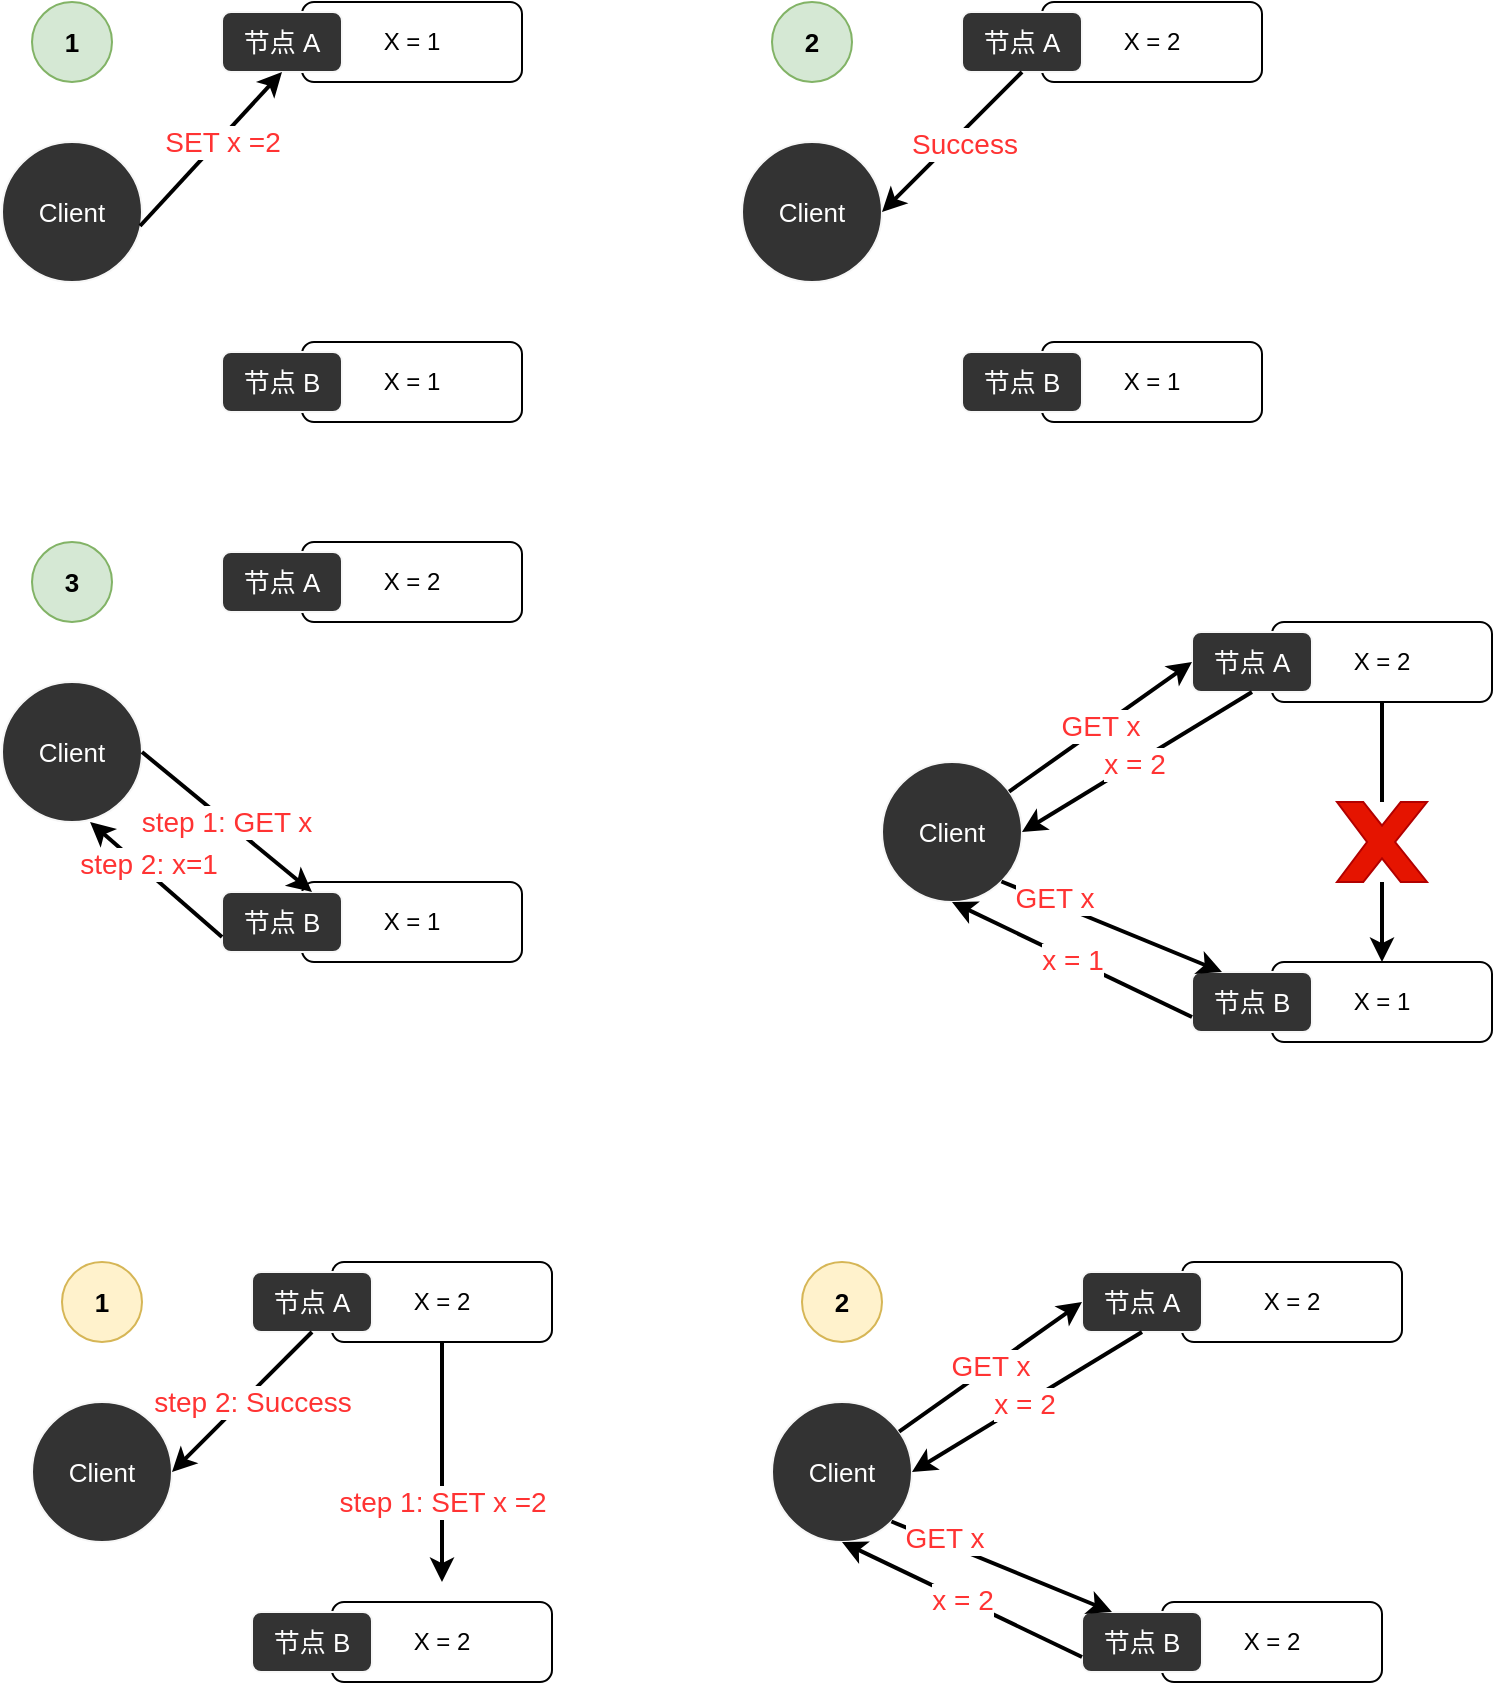 <mxfile version="16.0.0" type="github">
  <diagram id="8R22hfhirngRWqFtWf2z" name="Page-1">
    <mxGraphModel dx="1426" dy="792" grid="1" gridSize="10" guides="1" tooltips="1" connect="1" arrows="1" fold="1" page="1" pageScale="1" pageWidth="827" pageHeight="1169" math="0" shadow="0">
      <root>
        <mxCell id="0" />
        <mxCell id="1" parent="0" />
        <mxCell id="hJ7MZqbU1TOxmJs2J5Ed-1" value="X = 1" style="rounded=1;whiteSpace=wrap;html=1;" vertex="1" parent="1">
          <mxGeometry x="160" y="50" width="110" height="40" as="geometry" />
        </mxCell>
        <mxCell id="hJ7MZqbU1TOxmJs2J5Ed-2" value="节点 A" style="rounded=1;whiteSpace=wrap;html=1;fillColor=#333333;strokeColor=#F7F7F7;fontColor=#FFFFFF;fontSize=13;" vertex="1" parent="1">
          <mxGeometry x="120" y="55" width="60" height="30" as="geometry" />
        </mxCell>
        <mxCell id="hJ7MZqbU1TOxmJs2J5Ed-3" value="X = 1" style="rounded=1;whiteSpace=wrap;html=1;" vertex="1" parent="1">
          <mxGeometry x="160" y="220" width="110" height="40" as="geometry" />
        </mxCell>
        <mxCell id="hJ7MZqbU1TOxmJs2J5Ed-4" value="节点 B" style="rounded=1;whiteSpace=wrap;html=1;fillColor=#333333;strokeColor=#F7F7F7;fontColor=#FFFFFF;fontSize=13;" vertex="1" parent="1">
          <mxGeometry x="120" y="225" width="60" height="30" as="geometry" />
        </mxCell>
        <mxCell id="hJ7MZqbU1TOxmJs2J5Ed-5" value="Client" style="ellipse;whiteSpace=wrap;html=1;aspect=fixed;fontSize=13;fontColor=#FFFFFF;strokeColor=#F7F7F7;fillColor=#333333;" vertex="1" parent="1">
          <mxGeometry x="10" y="120" width="70" height="70" as="geometry" />
        </mxCell>
        <mxCell id="hJ7MZqbU1TOxmJs2J5Ed-7" value="X = 2" style="rounded=1;whiteSpace=wrap;html=1;" vertex="1" parent="1">
          <mxGeometry x="530" y="50" width="110" height="40" as="geometry" />
        </mxCell>
        <mxCell id="hJ7MZqbU1TOxmJs2J5Ed-8" value="节点 A" style="rounded=1;whiteSpace=wrap;html=1;fillColor=#333333;strokeColor=#F7F7F7;fontColor=#FFFFFF;fontSize=13;" vertex="1" parent="1">
          <mxGeometry x="490" y="55" width="60" height="30" as="geometry" />
        </mxCell>
        <mxCell id="hJ7MZqbU1TOxmJs2J5Ed-9" value="X = 1" style="rounded=1;whiteSpace=wrap;html=1;" vertex="1" parent="1">
          <mxGeometry x="530" y="220" width="110" height="40" as="geometry" />
        </mxCell>
        <mxCell id="hJ7MZqbU1TOxmJs2J5Ed-10" value="节点 B" style="rounded=1;whiteSpace=wrap;html=1;fillColor=#333333;strokeColor=#F7F7F7;fontColor=#FFFFFF;fontSize=13;" vertex="1" parent="1">
          <mxGeometry x="490" y="225" width="60" height="30" as="geometry" />
        </mxCell>
        <mxCell id="hJ7MZqbU1TOxmJs2J5Ed-11" value="Client" style="ellipse;whiteSpace=wrap;html=1;aspect=fixed;fontSize=13;fontColor=#FFFFFF;strokeColor=#F7F7F7;fillColor=#333333;" vertex="1" parent="1">
          <mxGeometry x="380" y="120" width="70" height="70" as="geometry" />
        </mxCell>
        <mxCell id="hJ7MZqbU1TOxmJs2J5Ed-12" value="1" style="ellipse;whiteSpace=wrap;html=1;aspect=fixed;fontSize=13;strokeColor=#82b366;fillColor=#d5e8d4;fontStyle=1" vertex="1" parent="1">
          <mxGeometry x="25" y="50" width="40" height="40" as="geometry" />
        </mxCell>
        <mxCell id="hJ7MZqbU1TOxmJs2J5Ed-13" value="2" style="ellipse;whiteSpace=wrap;html=1;aspect=fixed;fontSize=13;strokeColor=#82b366;fillColor=#d5e8d4;fontStyle=1" vertex="1" parent="1">
          <mxGeometry x="395" y="50" width="40" height="40" as="geometry" />
        </mxCell>
        <mxCell id="hJ7MZqbU1TOxmJs2J5Ed-14" value="X = 2" style="rounded=1;whiteSpace=wrap;html=1;" vertex="1" parent="1">
          <mxGeometry x="160" y="320" width="110" height="40" as="geometry" />
        </mxCell>
        <mxCell id="hJ7MZqbU1TOxmJs2J5Ed-15" value="节点 A" style="rounded=1;whiteSpace=wrap;html=1;fillColor=#333333;strokeColor=#F7F7F7;fontColor=#FFFFFF;fontSize=13;" vertex="1" parent="1">
          <mxGeometry x="120" y="325" width="60" height="30" as="geometry" />
        </mxCell>
        <mxCell id="hJ7MZqbU1TOxmJs2J5Ed-16" value="X = 1" style="rounded=1;whiteSpace=wrap;html=1;" vertex="1" parent="1">
          <mxGeometry x="160" y="490" width="110" height="40" as="geometry" />
        </mxCell>
        <mxCell id="hJ7MZqbU1TOxmJs2J5Ed-17" value="节点 B" style="rounded=1;whiteSpace=wrap;html=1;fillColor=#333333;strokeColor=#F7F7F7;fontColor=#FFFFFF;fontSize=13;" vertex="1" parent="1">
          <mxGeometry x="120" y="495" width="60" height="30" as="geometry" />
        </mxCell>
        <mxCell id="hJ7MZqbU1TOxmJs2J5Ed-18" value="Client" style="ellipse;whiteSpace=wrap;html=1;aspect=fixed;fontSize=13;fontColor=#FFFFFF;strokeColor=#F7F7F7;fillColor=#333333;" vertex="1" parent="1">
          <mxGeometry x="10" y="390" width="70" height="70" as="geometry" />
        </mxCell>
        <mxCell id="hJ7MZqbU1TOxmJs2J5Ed-24" value="3" style="ellipse;whiteSpace=wrap;html=1;aspect=fixed;fontSize=13;strokeColor=#82b366;fillColor=#d5e8d4;fontStyle=1" vertex="1" parent="1">
          <mxGeometry x="25" y="320" width="40" height="40" as="geometry" />
        </mxCell>
        <mxCell id="hJ7MZqbU1TOxmJs2J5Ed-28" value="" style="endArrow=classic;html=1;rounded=0;fontSize=13;fontColor=#FFFFFF;strokeWidth=2;exitX=0.986;exitY=0.6;exitDx=0;exitDy=0;exitPerimeter=0;entryX=0.5;entryY=1;entryDx=0;entryDy=0;" edge="1" parent="1" source="hJ7MZqbU1TOxmJs2J5Ed-5" target="hJ7MZqbU1TOxmJs2J5Ed-2">
          <mxGeometry width="50" height="50" relative="1" as="geometry">
            <mxPoint x="50" y="290" as="sourcePoint" />
            <mxPoint x="120" y="140" as="targetPoint" />
          </mxGeometry>
        </mxCell>
        <mxCell id="hJ7MZqbU1TOxmJs2J5Ed-29" value="SET x =2" style="edgeLabel;html=1;align=center;verticalAlign=middle;resizable=0;points=[];fontSize=14;fontColor=#FF3333;" vertex="1" connectable="0" parent="hJ7MZqbU1TOxmJs2J5Ed-28">
          <mxGeometry x="0.218" y="3" relative="1" as="geometry">
            <mxPoint y="7" as="offset" />
          </mxGeometry>
        </mxCell>
        <mxCell id="hJ7MZqbU1TOxmJs2J5Ed-30" value="" style="endArrow=classic;html=1;rounded=0;fontSize=13;fontColor=#FF3333;strokeWidth=2;exitX=0.5;exitY=1;exitDx=0;exitDy=0;entryX=1;entryY=0.5;entryDx=0;entryDy=0;" edge="1" parent="1" source="hJ7MZqbU1TOxmJs2J5Ed-8" target="hJ7MZqbU1TOxmJs2J5Ed-11">
          <mxGeometry width="50" height="50" relative="1" as="geometry">
            <mxPoint x="410" y="440" as="sourcePoint" />
            <mxPoint x="460" y="390" as="targetPoint" />
          </mxGeometry>
        </mxCell>
        <mxCell id="hJ7MZqbU1TOxmJs2J5Ed-31" value="Success" style="edgeLabel;html=1;align=center;verticalAlign=middle;resizable=0;points=[];fontSize=14;fontColor=#FF3333;" vertex="1" connectable="0" parent="hJ7MZqbU1TOxmJs2J5Ed-30">
          <mxGeometry x="0.271" y="4" relative="1" as="geometry">
            <mxPoint x="12" y="-12" as="offset" />
          </mxGeometry>
        </mxCell>
        <mxCell id="hJ7MZqbU1TOxmJs2J5Ed-32" value="step 1: GET x" style="endArrow=classic;html=1;rounded=0;fontSize=14;fontColor=#FF3333;strokeWidth=2;exitX=1;exitY=0.5;exitDx=0;exitDy=0;entryX=0.75;entryY=0;entryDx=0;entryDy=0;" edge="1" parent="1" source="hJ7MZqbU1TOxmJs2J5Ed-18" target="hJ7MZqbU1TOxmJs2J5Ed-17">
          <mxGeometry width="50" height="50" relative="1" as="geometry">
            <mxPoint x="300" y="470" as="sourcePoint" />
            <mxPoint x="350" y="420" as="targetPoint" />
          </mxGeometry>
        </mxCell>
        <mxCell id="hJ7MZqbU1TOxmJs2J5Ed-33" value="" style="endArrow=classic;html=1;rounded=0;fontSize=14;fontColor=#FF3333;strokeWidth=2;exitX=0;exitY=0.75;exitDx=0;exitDy=0;entryX=0.629;entryY=1;entryDx=0;entryDy=0;entryPerimeter=0;" edge="1" parent="1" source="hJ7MZqbU1TOxmJs2J5Ed-17" target="hJ7MZqbU1TOxmJs2J5Ed-18">
          <mxGeometry width="50" height="50" relative="1" as="geometry">
            <mxPoint x="70" y="630" as="sourcePoint" />
            <mxPoint x="120" y="580" as="targetPoint" />
          </mxGeometry>
        </mxCell>
        <mxCell id="hJ7MZqbU1TOxmJs2J5Ed-34" value="step 2: x=1" style="edgeLabel;html=1;align=center;verticalAlign=middle;resizable=0;points=[];fontSize=14;fontColor=#FF3333;" vertex="1" connectable="0" parent="hJ7MZqbU1TOxmJs2J5Ed-33">
          <mxGeometry x="0.185" y="-3" relative="1" as="geometry">
            <mxPoint as="offset" />
          </mxGeometry>
        </mxCell>
        <mxCell id="hJ7MZqbU1TOxmJs2J5Ed-35" value="X = 2" style="rounded=1;whiteSpace=wrap;html=1;" vertex="1" parent="1">
          <mxGeometry x="175" y="680" width="110" height="40" as="geometry" />
        </mxCell>
        <mxCell id="hJ7MZqbU1TOxmJs2J5Ed-36" value="节点 A" style="rounded=1;whiteSpace=wrap;html=1;fillColor=#333333;strokeColor=#F7F7F7;fontColor=#FFFFFF;fontSize=13;" vertex="1" parent="1">
          <mxGeometry x="135" y="685" width="60" height="30" as="geometry" />
        </mxCell>
        <mxCell id="hJ7MZqbU1TOxmJs2J5Ed-37" value="X = 2" style="rounded=1;whiteSpace=wrap;html=1;" vertex="1" parent="1">
          <mxGeometry x="175" y="850" width="110" height="40" as="geometry" />
        </mxCell>
        <mxCell id="hJ7MZqbU1TOxmJs2J5Ed-38" value="节点 B" style="rounded=1;whiteSpace=wrap;html=1;fillColor=#333333;strokeColor=#F7F7F7;fontColor=#FFFFFF;fontSize=13;" vertex="1" parent="1">
          <mxGeometry x="135" y="855" width="60" height="30" as="geometry" />
        </mxCell>
        <mxCell id="hJ7MZqbU1TOxmJs2J5Ed-39" value="Client" style="ellipse;whiteSpace=wrap;html=1;aspect=fixed;fontSize=13;fontColor=#FFFFFF;strokeColor=#F7F7F7;fillColor=#333333;" vertex="1" parent="1">
          <mxGeometry x="25" y="750" width="70" height="70" as="geometry" />
        </mxCell>
        <mxCell id="hJ7MZqbU1TOxmJs2J5Ed-40" value="X = 2" style="rounded=1;whiteSpace=wrap;html=1;" vertex="1" parent="1">
          <mxGeometry x="600" y="680" width="110" height="40" as="geometry" />
        </mxCell>
        <mxCell id="hJ7MZqbU1TOxmJs2J5Ed-41" value="节点 A" style="rounded=1;whiteSpace=wrap;html=1;fillColor=#333333;strokeColor=#F7F7F7;fontColor=#FFFFFF;fontSize=13;" vertex="1" parent="1">
          <mxGeometry x="550" y="685" width="60" height="30" as="geometry" />
        </mxCell>
        <mxCell id="hJ7MZqbU1TOxmJs2J5Ed-42" value="X = 2" style="rounded=1;whiteSpace=wrap;html=1;" vertex="1" parent="1">
          <mxGeometry x="590" y="850" width="110" height="40" as="geometry" />
        </mxCell>
        <mxCell id="hJ7MZqbU1TOxmJs2J5Ed-43" value="节点 B" style="rounded=1;whiteSpace=wrap;html=1;fillColor=#333333;strokeColor=#F7F7F7;fontColor=#FFFFFF;fontSize=13;" vertex="1" parent="1">
          <mxGeometry x="550" y="855" width="60" height="30" as="geometry" />
        </mxCell>
        <mxCell id="hJ7MZqbU1TOxmJs2J5Ed-44" value="Client" style="ellipse;whiteSpace=wrap;html=1;aspect=fixed;fontSize=13;fontColor=#FFFFFF;strokeColor=#F7F7F7;fillColor=#333333;" vertex="1" parent="1">
          <mxGeometry x="395" y="750" width="70" height="70" as="geometry" />
        </mxCell>
        <mxCell id="hJ7MZqbU1TOxmJs2J5Ed-45" value="1" style="ellipse;whiteSpace=wrap;html=1;aspect=fixed;fontSize=13;strokeColor=#d6b656;fillColor=#fff2cc;fontStyle=1" vertex="1" parent="1">
          <mxGeometry x="40" y="680" width="40" height="40" as="geometry" />
        </mxCell>
        <mxCell id="hJ7MZqbU1TOxmJs2J5Ed-46" value="2" style="ellipse;whiteSpace=wrap;html=1;aspect=fixed;fontSize=13;strokeColor=#d6b656;fillColor=#fff2cc;fontStyle=1" vertex="1" parent="1">
          <mxGeometry x="410" y="680" width="40" height="40" as="geometry" />
        </mxCell>
        <mxCell id="hJ7MZqbU1TOxmJs2J5Ed-47" value="" style="endArrow=classic;html=1;rounded=0;fontSize=13;fontColor=#FFFFFF;strokeWidth=2;exitX=0.5;exitY=1;exitDx=0;exitDy=0;entryX=1;entryY=0.5;entryDx=0;entryDy=0;" edge="1" parent="1" source="hJ7MZqbU1TOxmJs2J5Ed-36" target="hJ7MZqbU1TOxmJs2J5Ed-39">
          <mxGeometry width="50" height="50" relative="1" as="geometry">
            <mxPoint x="65" y="920" as="sourcePoint" />
            <mxPoint x="94" y="880" as="targetPoint" />
          </mxGeometry>
        </mxCell>
        <mxCell id="hJ7MZqbU1TOxmJs2J5Ed-48" value="step 2: Success" style="edgeLabel;html=1;align=center;verticalAlign=middle;resizable=0;points=[];fontSize=14;fontColor=#FF3333;" vertex="1" connectable="0" parent="hJ7MZqbU1TOxmJs2J5Ed-47">
          <mxGeometry x="0.218" y="3" relative="1" as="geometry">
            <mxPoint x="10" y="-10" as="offset" />
          </mxGeometry>
        </mxCell>
        <mxCell id="hJ7MZqbU1TOxmJs2J5Ed-49" value="" style="endArrow=classic;html=1;rounded=0;fontSize=13;fontColor=#FF3333;strokeWidth=2;exitX=0.5;exitY=1;exitDx=0;exitDy=0;entryX=1;entryY=0.5;entryDx=0;entryDy=0;" edge="1" parent="1" source="hJ7MZqbU1TOxmJs2J5Ed-41" target="hJ7MZqbU1TOxmJs2J5Ed-44">
          <mxGeometry width="50" height="50" relative="1" as="geometry">
            <mxPoint x="470" y="1070" as="sourcePoint" />
            <mxPoint x="510" y="785" as="targetPoint" />
          </mxGeometry>
        </mxCell>
        <mxCell id="hJ7MZqbU1TOxmJs2J5Ed-50" value="x = 2" style="edgeLabel;html=1;align=center;verticalAlign=middle;resizable=0;points=[];fontSize=14;fontColor=#FF3333;" vertex="1" connectable="0" parent="hJ7MZqbU1TOxmJs2J5Ed-49">
          <mxGeometry x="0.271" y="4" relative="1" as="geometry">
            <mxPoint x="12" y="-12" as="offset" />
          </mxGeometry>
        </mxCell>
        <mxCell id="hJ7MZqbU1TOxmJs2J5Ed-51" value="" style="endArrow=classic;html=1;rounded=0;fontSize=14;fontColor=#FF3333;strokeWidth=2;exitX=0.5;exitY=1;exitDx=0;exitDy=0;" edge="1" parent="1" source="hJ7MZqbU1TOxmJs2J5Ed-35">
          <mxGeometry width="50" height="50" relative="1" as="geometry">
            <mxPoint x="240" y="820" as="sourcePoint" />
            <mxPoint x="230" y="840" as="targetPoint" />
          </mxGeometry>
        </mxCell>
        <mxCell id="hJ7MZqbU1TOxmJs2J5Ed-52" value="step 1: SET x =2" style="edgeLabel;html=1;align=center;verticalAlign=middle;resizable=0;points=[];fontSize=14;fontColor=#FF3333;" vertex="1" connectable="0" parent="hJ7MZqbU1TOxmJs2J5Ed-51">
          <mxGeometry x="-0.15" y="3" relative="1" as="geometry">
            <mxPoint x="-3" y="29" as="offset" />
          </mxGeometry>
        </mxCell>
        <mxCell id="hJ7MZqbU1TOxmJs2J5Ed-53" value="x = 2" style="endArrow=classic;html=1;rounded=0;fontSize=14;fontColor=#FF3333;strokeWidth=2;exitX=0;exitY=0.75;exitDx=0;exitDy=0;entryX=0.5;entryY=1;entryDx=0;entryDy=0;" edge="1" parent="1" source="hJ7MZqbU1TOxmJs2J5Ed-43" target="hJ7MZqbU1TOxmJs2J5Ed-44">
          <mxGeometry width="50" height="50" relative="1" as="geometry">
            <mxPoint x="390" y="1010" as="sourcePoint" />
            <mxPoint x="430" y="830" as="targetPoint" />
          </mxGeometry>
        </mxCell>
        <mxCell id="hJ7MZqbU1TOxmJs2J5Ed-54" value="GET x" style="endArrow=classic;html=1;rounded=0;fontSize=14;fontColor=#FF3333;strokeWidth=2;entryX=0;entryY=0.5;entryDx=0;entryDy=0;" edge="1" parent="1" source="hJ7MZqbU1TOxmJs2J5Ed-44" target="hJ7MZqbU1TOxmJs2J5Ed-41">
          <mxGeometry width="50" height="50" relative="1" as="geometry">
            <mxPoint x="510" y="610" as="sourcePoint" />
            <mxPoint x="510" y="700" as="targetPoint" />
          </mxGeometry>
        </mxCell>
        <mxCell id="hJ7MZqbU1TOxmJs2J5Ed-55" value="" style="endArrow=classic;html=1;rounded=0;fontSize=14;fontColor=#FF3333;strokeWidth=2;exitX=1;exitY=1;exitDx=0;exitDy=0;entryX=0.25;entryY=0;entryDx=0;entryDy=0;" edge="1" parent="1" source="hJ7MZqbU1TOxmJs2J5Ed-44" target="hJ7MZqbU1TOxmJs2J5Ed-43">
          <mxGeometry width="50" height="50" relative="1" as="geometry">
            <mxPoint x="640" y="790" as="sourcePoint" />
            <mxPoint x="690" y="740" as="targetPoint" />
          </mxGeometry>
        </mxCell>
        <mxCell id="hJ7MZqbU1TOxmJs2J5Ed-56" value="GET x" style="edgeLabel;html=1;align=center;verticalAlign=middle;resizable=0;points=[];fontSize=14;fontColor=#FF3333;" vertex="1" connectable="0" parent="hJ7MZqbU1TOxmJs2J5Ed-55">
          <mxGeometry x="-0.545" y="2" relative="1" as="geometry">
            <mxPoint as="offset" />
          </mxGeometry>
        </mxCell>
        <mxCell id="hJ7MZqbU1TOxmJs2J5Ed-57" value="X = 2" style="rounded=1;whiteSpace=wrap;html=1;" vertex="1" parent="1">
          <mxGeometry x="645" y="360" width="110" height="40" as="geometry" />
        </mxCell>
        <mxCell id="hJ7MZqbU1TOxmJs2J5Ed-58" value="节点 A" style="rounded=1;whiteSpace=wrap;html=1;fillColor=#333333;strokeColor=#F7F7F7;fontColor=#FFFFFF;fontSize=13;" vertex="1" parent="1">
          <mxGeometry x="605" y="365" width="60" height="30" as="geometry" />
        </mxCell>
        <mxCell id="hJ7MZqbU1TOxmJs2J5Ed-59" value="X = 1" style="rounded=1;whiteSpace=wrap;html=1;" vertex="1" parent="1">
          <mxGeometry x="645" y="530" width="110" height="40" as="geometry" />
        </mxCell>
        <mxCell id="hJ7MZqbU1TOxmJs2J5Ed-60" value="节点 B" style="rounded=1;whiteSpace=wrap;html=1;fillColor=#333333;strokeColor=#F7F7F7;fontColor=#FFFFFF;fontSize=13;" vertex="1" parent="1">
          <mxGeometry x="605" y="535" width="60" height="30" as="geometry" />
        </mxCell>
        <mxCell id="hJ7MZqbU1TOxmJs2J5Ed-61" value="Client" style="ellipse;whiteSpace=wrap;html=1;aspect=fixed;fontSize=13;fontColor=#FFFFFF;strokeColor=#F7F7F7;fillColor=#333333;" vertex="1" parent="1">
          <mxGeometry x="450" y="430" width="70" height="70" as="geometry" />
        </mxCell>
        <mxCell id="hJ7MZqbU1TOxmJs2J5Ed-63" value="" style="endArrow=classic;html=1;rounded=0;fontSize=13;fontColor=#FF3333;strokeWidth=2;exitX=0.5;exitY=1;exitDx=0;exitDy=0;entryX=1;entryY=0.5;entryDx=0;entryDy=0;" edge="1" parent="1" source="hJ7MZqbU1TOxmJs2J5Ed-58" target="hJ7MZqbU1TOxmJs2J5Ed-61">
          <mxGeometry width="50" height="50" relative="1" as="geometry">
            <mxPoint x="525" y="750" as="sourcePoint" />
            <mxPoint x="565" y="465" as="targetPoint" />
          </mxGeometry>
        </mxCell>
        <mxCell id="hJ7MZqbU1TOxmJs2J5Ed-64" value="x = 2" style="edgeLabel;html=1;align=center;verticalAlign=middle;resizable=0;points=[];fontSize=14;fontColor=#FF3333;" vertex="1" connectable="0" parent="hJ7MZqbU1TOxmJs2J5Ed-63">
          <mxGeometry x="0.271" y="4" relative="1" as="geometry">
            <mxPoint x="12" y="-12" as="offset" />
          </mxGeometry>
        </mxCell>
        <mxCell id="hJ7MZqbU1TOxmJs2J5Ed-65" value="x = 1" style="endArrow=classic;html=1;rounded=0;fontSize=14;fontColor=#FF3333;strokeWidth=2;exitX=0;exitY=0.75;exitDx=0;exitDy=0;entryX=0.5;entryY=1;entryDx=0;entryDy=0;" edge="1" parent="1" source="hJ7MZqbU1TOxmJs2J5Ed-60" target="hJ7MZqbU1TOxmJs2J5Ed-61">
          <mxGeometry width="50" height="50" relative="1" as="geometry">
            <mxPoint x="445" y="690" as="sourcePoint" />
            <mxPoint x="485" y="510" as="targetPoint" />
          </mxGeometry>
        </mxCell>
        <mxCell id="hJ7MZqbU1TOxmJs2J5Ed-66" value="GET x" style="endArrow=classic;html=1;rounded=0;fontSize=14;fontColor=#FF3333;strokeWidth=2;entryX=0;entryY=0.5;entryDx=0;entryDy=0;" edge="1" parent="1" source="hJ7MZqbU1TOxmJs2J5Ed-61" target="hJ7MZqbU1TOxmJs2J5Ed-58">
          <mxGeometry width="50" height="50" relative="1" as="geometry">
            <mxPoint x="565" y="290" as="sourcePoint" />
            <mxPoint x="565" y="380" as="targetPoint" />
          </mxGeometry>
        </mxCell>
        <mxCell id="hJ7MZqbU1TOxmJs2J5Ed-67" value="" style="endArrow=classic;html=1;rounded=0;fontSize=14;fontColor=#FF3333;strokeWidth=2;exitX=1;exitY=1;exitDx=0;exitDy=0;entryX=0.25;entryY=0;entryDx=0;entryDy=0;" edge="1" parent="1" source="hJ7MZqbU1TOxmJs2J5Ed-61" target="hJ7MZqbU1TOxmJs2J5Ed-60">
          <mxGeometry width="50" height="50" relative="1" as="geometry">
            <mxPoint x="695" y="470" as="sourcePoint" />
            <mxPoint x="745" y="420" as="targetPoint" />
          </mxGeometry>
        </mxCell>
        <mxCell id="hJ7MZqbU1TOxmJs2J5Ed-68" value="GET x" style="edgeLabel;html=1;align=center;verticalAlign=middle;resizable=0;points=[];fontSize=14;fontColor=#FF3333;" vertex="1" connectable="0" parent="hJ7MZqbU1TOxmJs2J5Ed-67">
          <mxGeometry x="-0.545" y="2" relative="1" as="geometry">
            <mxPoint as="offset" />
          </mxGeometry>
        </mxCell>
        <mxCell id="hJ7MZqbU1TOxmJs2J5Ed-73" value="" style="endArrow=classic;html=1;rounded=0;fontSize=14;fontColor=#FF3333;strokeWidth=2;exitX=0.5;exitY=1;exitDx=0;exitDy=0;entryX=0.5;entryY=0;entryDx=0;entryDy=0;startArrow=none;" edge="1" parent="1" source="hJ7MZqbU1TOxmJs2J5Ed-69" target="hJ7MZqbU1TOxmJs2J5Ed-59">
          <mxGeometry width="50" height="50" relative="1" as="geometry">
            <mxPoint x="510" y="650" as="sourcePoint" />
            <mxPoint x="560" y="600" as="targetPoint" />
          </mxGeometry>
        </mxCell>
        <mxCell id="hJ7MZqbU1TOxmJs2J5Ed-69" value="" style="verticalLabelPosition=bottom;verticalAlign=top;html=1;shape=mxgraph.basic.x;fontSize=14;fontColor=#ffffff;strokeColor=#B20000;fillColor=#e51400;" vertex="1" parent="1">
          <mxGeometry x="677.5" y="450" width="45" height="40" as="geometry" />
        </mxCell>
        <mxCell id="hJ7MZqbU1TOxmJs2J5Ed-75" value="" style="endArrow=none;html=1;rounded=0;fontSize=14;fontColor=#FF3333;strokeWidth=2;exitX=0.5;exitY=1;exitDx=0;exitDy=0;entryX=0.5;entryY=0;entryDx=0;entryDy=0;" edge="1" parent="1" source="hJ7MZqbU1TOxmJs2J5Ed-57" target="hJ7MZqbU1TOxmJs2J5Ed-69">
          <mxGeometry width="50" height="50" relative="1" as="geometry">
            <mxPoint x="700" y="400" as="sourcePoint" />
            <mxPoint x="700" y="530" as="targetPoint" />
          </mxGeometry>
        </mxCell>
      </root>
    </mxGraphModel>
  </diagram>
</mxfile>
